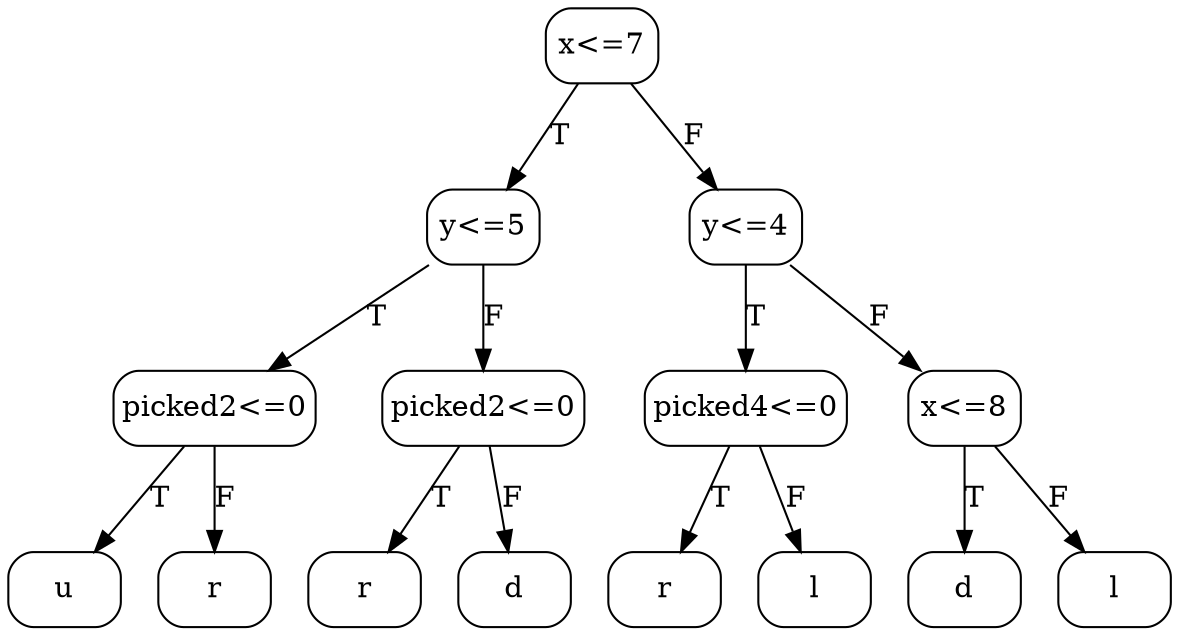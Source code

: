 // decision tree
digraph {
	3 [label=u margin="0.05,0.05" shape=box style=rounded]
	4 [label=r margin="0.05,0.05" shape=box style=rounded]
	2 [label="picked2<=0" margin="0.05,0.05" shape=box style=rounded]
	2 -> 3 [label=T]
	2 -> 4 [label=F]
	6 [label=r margin="0.05,0.05" shape=box style=rounded]
	7 [label=d margin="0.05,0.05" shape=box style=rounded]
	5 [label="picked2<=0" margin="0.05,0.05" shape=box style=rounded]
	5 -> 6 [label=T]
	5 -> 7 [label=F]
	1 [label="y<=5" margin="0.05,0.05" shape=box style=rounded]
	1 -> 2 [label=T]
	1 -> 5 [label=F]
	10 [label=r margin="0.05,0.05" shape=box style=rounded]
	11 [label=l margin="0.05,0.05" shape=box style=rounded]
	9 [label="picked4<=0" margin="0.05,0.05" shape=box style=rounded]
	9 -> 10 [label=T]
	9 -> 11 [label=F]
	13 [label=d margin="0.05,0.05" shape=box style=rounded]
	14 [label=l margin="0.05,0.05" shape=box style=rounded]
	12 [label="x<=8" margin="0.05,0.05" shape=box style=rounded]
	12 -> 13 [label=T]
	12 -> 14 [label=F]
	8 [label="y<=4" margin="0.05,0.05" shape=box style=rounded]
	8 -> 9 [label=T]
	8 -> 12 [label=F]
	0 [label="x<=7" margin="0.05,0.05" shape=box style=rounded]
	0 -> 1 [label=T]
	0 -> 8 [label=F]
}
